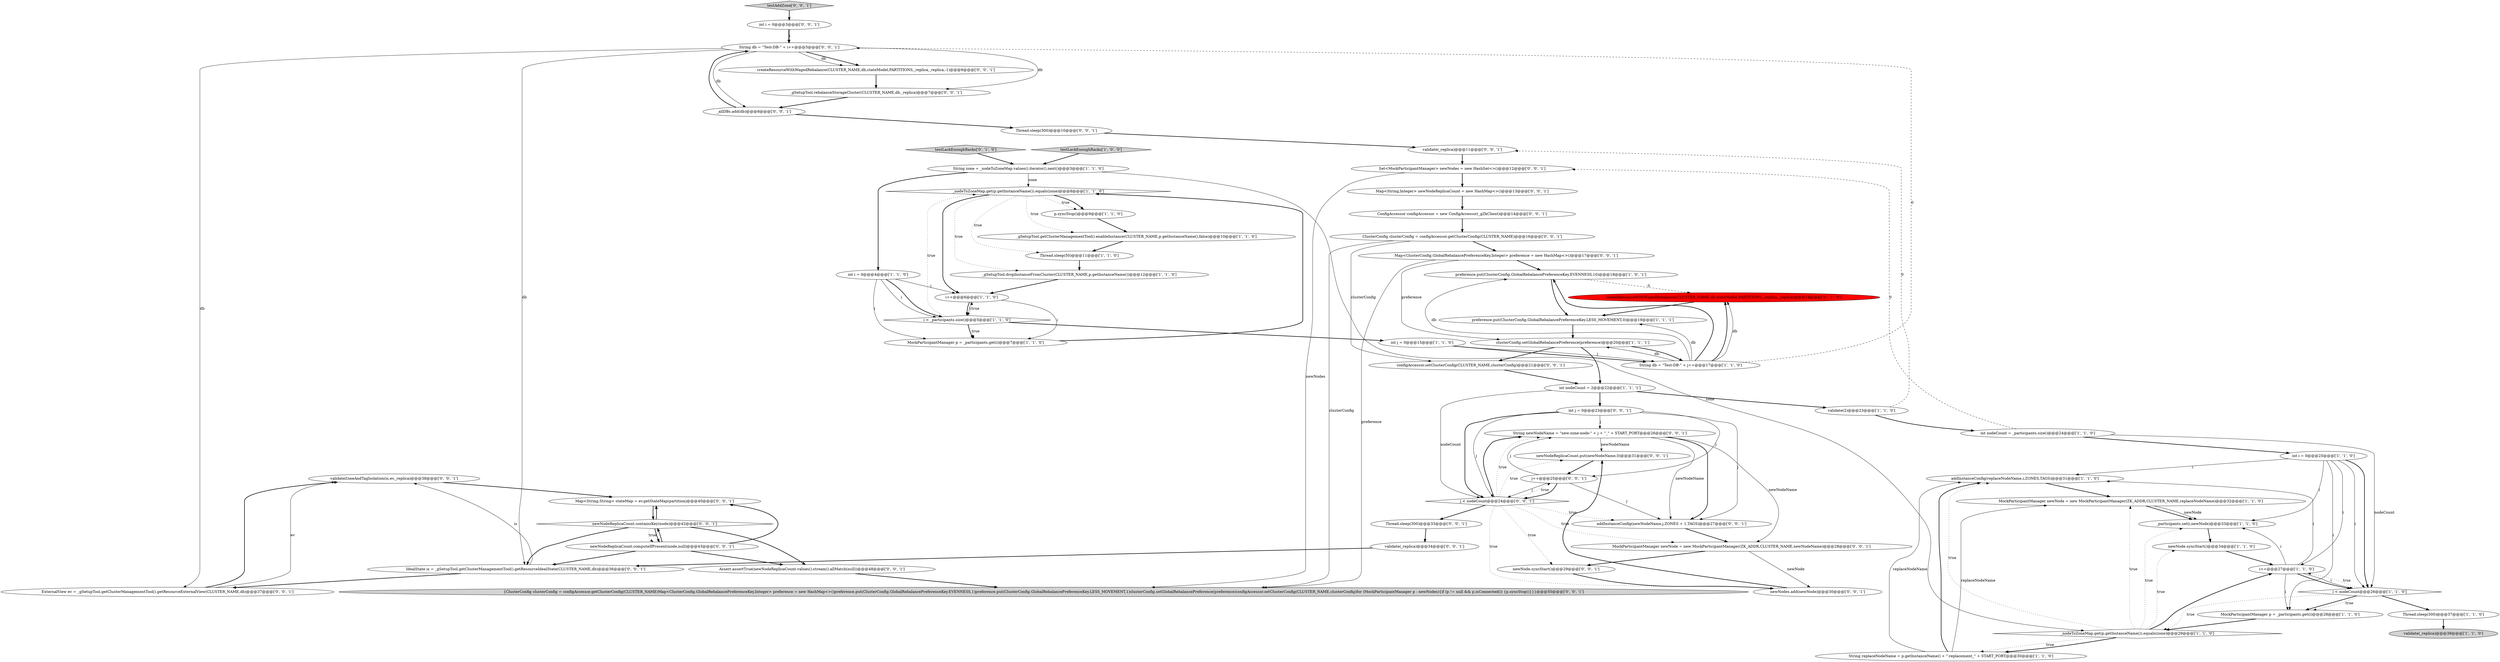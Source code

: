 digraph {
47 [style = filled, label = "validateZoneAndTagIsolation(is,ev,_replica)@@@38@@@['0', '0', '1']", fillcolor = white, shape = ellipse image = "AAA0AAABBB3BBB"];
48 [style = filled, label = "IdealState is = _gSetupTool.getClusterManagementTool().getResourceIdealState(CLUSTER_NAME,db)@@@36@@@['0', '0', '1']", fillcolor = white, shape = ellipse image = "AAA0AAABBB3BBB"];
2 [style = filled, label = "_nodeToZoneMap.get(p.getInstanceName()).equals(zone)@@@8@@@['1', '1', '0']", fillcolor = white, shape = diamond image = "AAA0AAABBB1BBB"];
53 [style = filled, label = "configAccessor.setClusterConfig(CLUSTER_NAME,clusterConfig)@@@21@@@['0', '0', '1']", fillcolor = white, shape = ellipse image = "AAA0AAABBB3BBB"];
25 [style = filled, label = "preference.put(ClusterConfig.GlobalRebalancePreferenceKey.EVENNESS,10)@@@18@@@['1', '0', '1']", fillcolor = white, shape = ellipse image = "AAA0AAABBB1BBB"];
7 [style = filled, label = "int i = 0@@@25@@@['1', '1', '0']", fillcolor = white, shape = ellipse image = "AAA0AAABBB1BBB"];
5 [style = filled, label = "addInstanceConfig(replaceNodeName,i,ZONES,TAGS)@@@31@@@['1', '1', '0']", fillcolor = white, shape = ellipse image = "AAA0AAABBB1BBB"];
0 [style = filled, label = "validate(_replica)@@@38@@@['1', '1', '0']", fillcolor = lightgray, shape = ellipse image = "AAA0AAABBB1BBB"];
31 [style = filled, label = "createResourceWithWagedRebalance(CLUSTER_NAME,db,stateModel,PARTITIONS,_replica,_replica)@@@18@@@['0', '1', '0']", fillcolor = red, shape = ellipse image = "AAA1AAABBB2BBB"];
1 [style = filled, label = "testLackEnoughRacks['1', '0', '0']", fillcolor = lightgray, shape = diamond image = "AAA0AAABBB1BBB"];
52 [style = filled, label = "ConfigAccessor configAccessor = new ConfigAccessor(_gZkClient)@@@14@@@['0', '0', '1']", fillcolor = white, shape = ellipse image = "AAA0AAABBB3BBB"];
62 [style = filled, label = "Map<String,String> stateMap = ev.getStateMap(partition)@@@40@@@['0', '0', '1']", fillcolor = white, shape = ellipse image = "AAA0AAABBB3BBB"];
17 [style = filled, label = "i < _participants.size()@@@5@@@['1', '1', '0']", fillcolor = white, shape = diamond image = "AAA0AAABBB1BBB"];
24 [style = filled, label = "validate(2)@@@23@@@['1', '1', '0']", fillcolor = white, shape = ellipse image = "AAA0AAABBB1BBB"];
28 [style = filled, label = "i < nodeCount@@@26@@@['1', '1', '0']", fillcolor = white, shape = diamond image = "AAA0AAABBB1BBB"];
40 [style = filled, label = "String db = \"Test-DB-\" + i++@@@5@@@['0', '0', '1']", fillcolor = white, shape = ellipse image = "AAA0AAABBB3BBB"];
45 [style = filled, label = "Set<MockParticipantManager> newNodes = new HashSet<>()@@@12@@@['0', '0', '1']", fillcolor = white, shape = ellipse image = "AAA0AAABBB3BBB"];
38 [style = filled, label = "ClusterConfig clusterConfig = configAccessor.getClusterConfig(CLUSTER_NAME)@@@16@@@['0', '0', '1']", fillcolor = white, shape = ellipse image = "AAA0AAABBB3BBB"];
57 [style = filled, label = "Thread.sleep(300)@@@10@@@['0', '0', '1']", fillcolor = white, shape = ellipse image = "AAA0AAABBB3BBB"];
60 [style = filled, label = "String newNodeName = \"new-zone-node-\" + j + \"_\" + START_PORT@@@26@@@['0', '0', '1']", fillcolor = white, shape = ellipse image = "AAA0AAABBB3BBB"];
27 [style = filled, label = "i++@@@27@@@['1', '1', '0']", fillcolor = white, shape = ellipse image = "AAA0AAABBB1BBB"];
37 [style = filled, label = "newNodeReplicaCount.computeIfPresent(node,null)@@@43@@@['0', '0', '1']", fillcolor = white, shape = ellipse image = "AAA0AAABBB3BBB"];
14 [style = filled, label = "String replaceNodeName = p.getInstanceName() + \"-replacement_\" + START_PORT@@@30@@@['1', '1', '0']", fillcolor = white, shape = ellipse image = "AAA0AAABBB1BBB"];
51 [style = filled, label = "validate(_replica)@@@11@@@['0', '0', '1']", fillcolor = white, shape = ellipse image = "AAA0AAABBB3BBB"];
59 [style = filled, label = "j++@@@25@@@['0', '0', '1']", fillcolor = white, shape = ellipse image = "AAA0AAABBB3BBB"];
18 [style = filled, label = "MockParticipantManager p = _participants.get(i)@@@7@@@['1', '1', '0']", fillcolor = white, shape = ellipse image = "AAA0AAABBB1BBB"];
33 [style = filled, label = "_gSetupTool.rebalanceStorageCluster(CLUSTER_NAME,db,_replica)@@@7@@@['0', '0', '1']", fillcolor = white, shape = ellipse image = "AAA0AAABBB3BBB"];
63 [style = filled, label = "Assert.assertTrue(newNodeReplicaCount.values().stream().allMatch(null))@@@48@@@['0', '0', '1']", fillcolor = white, shape = ellipse image = "AAA0AAABBB3BBB"];
4 [style = filled, label = "i++@@@6@@@['1', '1', '0']", fillcolor = white, shape = ellipse image = "AAA0AAABBB1BBB"];
54 [style = filled, label = "int j = 0@@@23@@@['0', '0', '1']", fillcolor = white, shape = ellipse image = "AAA0AAABBB3BBB"];
16 [style = filled, label = "int j = 0@@@15@@@['1', '1', '0']", fillcolor = white, shape = ellipse image = "AAA0AAABBB1BBB"];
10 [style = filled, label = "newNode.syncStart()@@@34@@@['1', '1', '0']", fillcolor = white, shape = ellipse image = "AAA0AAABBB1BBB"];
13 [style = filled, label = "_nodeToZoneMap.get(p.getInstanceName()).equals(zone)@@@29@@@['1', '1', '0']", fillcolor = white, shape = diamond image = "AAA0AAABBB1BBB"];
15 [style = filled, label = "Thread.sleep(50)@@@11@@@['1', '1', '0']", fillcolor = white, shape = ellipse image = "AAA0AAABBB1BBB"];
19 [style = filled, label = "p.syncStop()@@@9@@@['1', '1', '0']", fillcolor = white, shape = ellipse image = "AAA0AAABBB1BBB"];
50 [style = filled, label = "newNode.syncStart()@@@29@@@['0', '0', '1']", fillcolor = white, shape = ellipse image = "AAA0AAABBB3BBB"];
44 [style = filled, label = "testAddZone['0', '0', '1']", fillcolor = lightgray, shape = diamond image = "AAA0AAABBB3BBB"];
34 [style = filled, label = "newNodeReplicaCount.put(newNodeName,0)@@@31@@@['0', '0', '1']", fillcolor = white, shape = ellipse image = "AAA0AAABBB3BBB"];
49 [style = filled, label = "createResourceWithWagedRebalance(CLUSTER_NAME,db,stateModel,PARTITIONS,_replica,_replica,-1)@@@6@@@['0', '0', '1']", fillcolor = white, shape = ellipse image = "AAA0AAABBB3BBB"];
29 [style = filled, label = "clusterConfig.setGlobalRebalancePreference(preference)@@@20@@@['1', '1', '1']", fillcolor = white, shape = ellipse image = "AAA0AAABBB1BBB"];
32 [style = filled, label = "testLackEnoughRacks['0', '1', '0']", fillcolor = lightgray, shape = diamond image = "AAA0AAABBB2BBB"];
35 [style = filled, label = "newNodes.add(newNode)@@@30@@@['0', '0', '1']", fillcolor = white, shape = ellipse image = "AAA0AAABBB3BBB"];
61 [style = filled, label = "Thread.sleep(300)@@@33@@@['0', '0', '1']", fillcolor = white, shape = ellipse image = "AAA0AAABBB3BBB"];
8 [style = filled, label = "String db = \"Test-DB-\" + j++@@@17@@@['1', '1', '0']", fillcolor = white, shape = ellipse image = "AAA0AAABBB1BBB"];
11 [style = filled, label = "_participants.set(i,newNode)@@@33@@@['1', '1', '0']", fillcolor = white, shape = ellipse image = "AAA0AAABBB1BBB"];
46 [style = filled, label = "MockParticipantManager newNode = new MockParticipantManager(ZK_ADDR,CLUSTER_NAME,newNodeName)@@@28@@@['0', '0', '1']", fillcolor = white, shape = ellipse image = "AAA0AAABBB3BBB"];
56 [style = filled, label = "ExternalView ev = _gSetupTool.getClusterManagementTool().getResourceExternalView(CLUSTER_NAME,db)@@@37@@@['0', '0', '1']", fillcolor = white, shape = ellipse image = "AAA0AAABBB3BBB"];
23 [style = filled, label = "_gSetupTool.getClusterManagementTool().enableInstance(CLUSTER_NAME,p.getInstanceName(),false)@@@10@@@['1', '1', '0']", fillcolor = white, shape = ellipse image = "AAA0AAABBB1BBB"];
20 [style = filled, label = "int nodeCount = _participants.size()@@@24@@@['1', '1', '0']", fillcolor = white, shape = ellipse image = "AAA0AAABBB1BBB"];
65 [style = filled, label = "newNodeReplicaCount.containsKey(node)@@@42@@@['0', '0', '1']", fillcolor = white, shape = diamond image = "AAA0AAABBB3BBB"];
64 [style = filled, label = "validate(_replica)@@@34@@@['0', '0', '1']", fillcolor = white, shape = ellipse image = "AAA0AAABBB3BBB"];
30 [style = filled, label = "MockParticipantManager newNode = new MockParticipantManager(ZK_ADDR,CLUSTER_NAME,replaceNodeName)@@@32@@@['1', '1', '0']", fillcolor = white, shape = ellipse image = "AAA0AAABBB1BBB"];
9 [style = filled, label = "Thread.sleep(300)@@@37@@@['1', '1', '0']", fillcolor = white, shape = ellipse image = "AAA0AAABBB1BBB"];
36 [style = filled, label = "_allDBs.add(db)@@@8@@@['0', '0', '1']", fillcolor = white, shape = ellipse image = "AAA0AAABBB3BBB"];
39 [style = filled, label = "{ClusterConfig clusterConfig = configAccessor.getClusterConfig(CLUSTER_NAME)Map<ClusterConfig.GlobalRebalancePreferenceKey,Integer> preference = new HashMap<>()preference.put(ClusterConfig.GlobalRebalancePreferenceKey.EVENNESS,1)preference.put(ClusterConfig.GlobalRebalancePreferenceKey.LESS_MOVEMENT,1)clusterConfig.setGlobalRebalancePreference(preference)configAccessor.setClusterConfig(CLUSTER_NAME,clusterConfig)for (MockParticipantManager p : newNodes){if (p != null && p.isConnected()) {p.syncStop()}}}@@@50@@@['0', '0', '1']", fillcolor = lightgray, shape = ellipse image = "AAA0AAABBB3BBB"];
22 [style = filled, label = "int i = 0@@@4@@@['1', '1', '0']", fillcolor = white, shape = ellipse image = "AAA0AAABBB1BBB"];
58 [style = filled, label = "j < nodeCount@@@24@@@['0', '0', '1']", fillcolor = white, shape = diamond image = "AAA0AAABBB3BBB"];
41 [style = filled, label = "Map<String,Integer> newNodeReplicaCount = new HashMap<>()@@@13@@@['0', '0', '1']", fillcolor = white, shape = ellipse image = "AAA0AAABBB3BBB"];
3 [style = filled, label = "_gSetupTool.dropInstanceFromCluster(CLUSTER_NAME,p.getInstanceName())@@@12@@@['1', '1', '0']", fillcolor = white, shape = ellipse image = "AAA0AAABBB1BBB"];
26 [style = filled, label = "MockParticipantManager p = _participants.get(i)@@@28@@@['1', '1', '0']", fillcolor = white, shape = ellipse image = "AAA0AAABBB1BBB"];
43 [style = filled, label = "int i = 0@@@3@@@['0', '0', '1']", fillcolor = white, shape = ellipse image = "AAA0AAABBB3BBB"];
55 [style = filled, label = "addInstanceConfig(newNodeName,j,ZONES + 1,TAGS)@@@27@@@['0', '0', '1']", fillcolor = white, shape = ellipse image = "AAA0AAABBB3BBB"];
42 [style = filled, label = "Map<ClusterConfig.GlobalRebalancePreferenceKey,Integer> preference = new HashMap<>()@@@17@@@['0', '0', '1']", fillcolor = white, shape = ellipse image = "AAA0AAABBB3BBB"];
21 [style = filled, label = "preference.put(ClusterConfig.GlobalRebalancePreferenceKey.LESS_MOVEMENT,0)@@@19@@@['1', '1', '1']", fillcolor = white, shape = ellipse image = "AAA0AAABBB1BBB"];
6 [style = filled, label = "String zone = _nodeToZoneMap.values().iterator().next()@@@3@@@['1', '1', '0']", fillcolor = white, shape = ellipse image = "AAA0AAABBB1BBB"];
12 [style = filled, label = "int nodeCount = 2@@@22@@@['1', '1', '1']", fillcolor = white, shape = ellipse image = "AAA0AAABBB1BBB"];
40->49 [style = bold, label=""];
6->22 [style = bold, label=""];
27->28 [style = bold, label=""];
65->62 [style = bold, label=""];
2->15 [style = dotted, label="true"];
28->9 [style = bold, label=""];
2->23 [style = dotted, label="true"];
58->60 [style = bold, label=""];
13->5 [style = dotted, label="true"];
65->48 [style = bold, label=""];
31->21 [style = bold, label=""];
59->58 [style = bold, label=""];
38->42 [style = bold, label=""];
13->10 [style = dotted, label="true"];
38->53 [style = solid, label="clusterConfig"];
3->4 [style = bold, label=""];
32->6 [style = bold, label=""];
6->13 [style = solid, label="zone"];
61->64 [style = bold, label=""];
56->47 [style = bold, label=""];
58->34 [style = dotted, label="true"];
43->40 [style = bold, label=""];
30->11 [style = bold, label=""];
45->39 [style = solid, label="newNodes"];
42->29 [style = solid, label="preference"];
48->47 [style = solid, label="is"];
27->5 [style = solid, label="i"];
59->58 [style = solid, label="j"];
54->59 [style = solid, label="j"];
65->37 [style = bold, label=""];
37->62 [style = bold, label=""];
62->65 [style = bold, label=""];
37->48 [style = bold, label=""];
60->55 [style = solid, label="newNodeName"];
60->34 [style = solid, label="newNodeName"];
40->36 [style = solid, label="db"];
65->37 [style = dotted, label="true"];
17->2 [style = dotted, label="true"];
5->30 [style = bold, label=""];
28->27 [style = dotted, label="true"];
46->50 [style = bold, label=""];
40->56 [style = solid, label="db"];
12->54 [style = bold, label=""];
28->13 [style = dotted, label="true"];
13->14 [style = bold, label=""];
7->28 [style = solid, label="i"];
27->26 [style = solid, label="i"];
40->33 [style = solid, label="db"];
17->16 [style = bold, label=""];
25->21 [style = bold, label=""];
2->3 [style = dotted, label="true"];
45->41 [style = bold, label=""];
27->11 [style = solid, label="i"];
57->51 [style = bold, label=""];
8->21 [style = solid, label="db"];
24->51 [style = dashed, label="0"];
54->58 [style = solid, label="j"];
22->18 [style = solid, label="i"];
38->39 [style = solid, label="clusterConfig"];
8->25 [style = solid, label="db"];
2->4 [style = bold, label=""];
58->60 [style = dotted, label="true"];
4->17 [style = solid, label="i"];
26->13 [style = bold, label=""];
54->58 [style = bold, label=""];
8->29 [style = solid, label="db"];
14->30 [style = solid, label="replaceNodeName"];
59->60 [style = solid, label="j"];
24->20 [style = bold, label=""];
60->55 [style = bold, label=""];
42->39 [style = solid, label="preference"];
34->59 [style = bold, label=""];
21->29 [style = bold, label=""];
20->28 [style = solid, label="nodeCount"];
33->36 [style = bold, label=""];
54->60 [style = solid, label="j"];
37->63 [style = bold, label=""];
7->27 [style = solid, label="i"];
22->17 [style = bold, label=""];
20->7 [style = bold, label=""];
35->34 [style = bold, label=""];
58->55 [style = dotted, label="true"];
36->57 [style = bold, label=""];
63->39 [style = bold, label=""];
2->19 [style = dotted, label="true"];
58->61 [style = bold, label=""];
8->40 [style = dashed, label="0"];
36->40 [style = bold, label=""];
4->17 [style = bold, label=""];
58->59 [style = dotted, label="true"];
16->8 [style = bold, label=""];
8->31 [style = bold, label=""];
17->18 [style = dotted, label="true"];
42->25 [style = bold, label=""];
4->18 [style = solid, label="i"];
17->4 [style = dotted, label="true"];
23->15 [style = bold, label=""];
28->26 [style = bold, label=""];
12->24 [style = bold, label=""];
16->8 [style = solid, label="j"];
15->3 [style = bold, label=""];
37->65 [style = bold, label=""];
43->40 [style = solid, label="i"];
54->55 [style = solid, label="j"];
47->62 [style = bold, label=""];
7->5 [style = solid, label="i"];
58->46 [style = dotted, label="true"];
13->27 [style = bold, label=""];
1->6 [style = bold, label=""];
13->30 [style = dotted, label="true"];
7->28 [style = bold, label=""];
40->48 [style = solid, label="db"];
51->45 [style = bold, label=""];
60->46 [style = solid, label="newNodeName"];
11->10 [style = bold, label=""];
56->47 [style = solid, label="ev"];
25->31 [style = dashed, label="0"];
13->11 [style = dotted, label="true"];
8->31 [style = solid, label="db"];
50->35 [style = bold, label=""];
13->14 [style = dotted, label="true"];
40->49 [style = solid, label="db"];
14->5 [style = solid, label="replaceNodeName"];
65->63 [style = bold, label=""];
53->12 [style = bold, label=""];
14->5 [style = bold, label=""];
22->17 [style = solid, label="i"];
29->53 [style = bold, label=""];
29->8 [style = bold, label=""];
2->19 [style = bold, label=""];
48->56 [style = bold, label=""];
9->0 [style = bold, label=""];
59->55 [style = solid, label="j"];
20->45 [style = dashed, label="0"];
10->27 [style = bold, label=""];
30->11 [style = solid, label="newNode"];
52->38 [style = bold, label=""];
22->4 [style = solid, label="i"];
18->2 [style = bold, label=""];
58->35 [style = dotted, label="true"];
44->43 [style = bold, label=""];
41->52 [style = bold, label=""];
29->12 [style = bold, label=""];
55->46 [style = bold, label=""];
12->58 [style = solid, label="nodeCount"];
6->2 [style = solid, label="zone"];
58->50 [style = dotted, label="true"];
19->23 [style = bold, label=""];
27->28 [style = solid, label="i"];
17->18 [style = bold, label=""];
28->26 [style = dotted, label="true"];
49->33 [style = bold, label=""];
8->25 [style = bold, label=""];
7->26 [style = solid, label="i"];
64->48 [style = bold, label=""];
7->11 [style = solid, label="i"];
46->35 [style = solid, label="newNode"];
}
